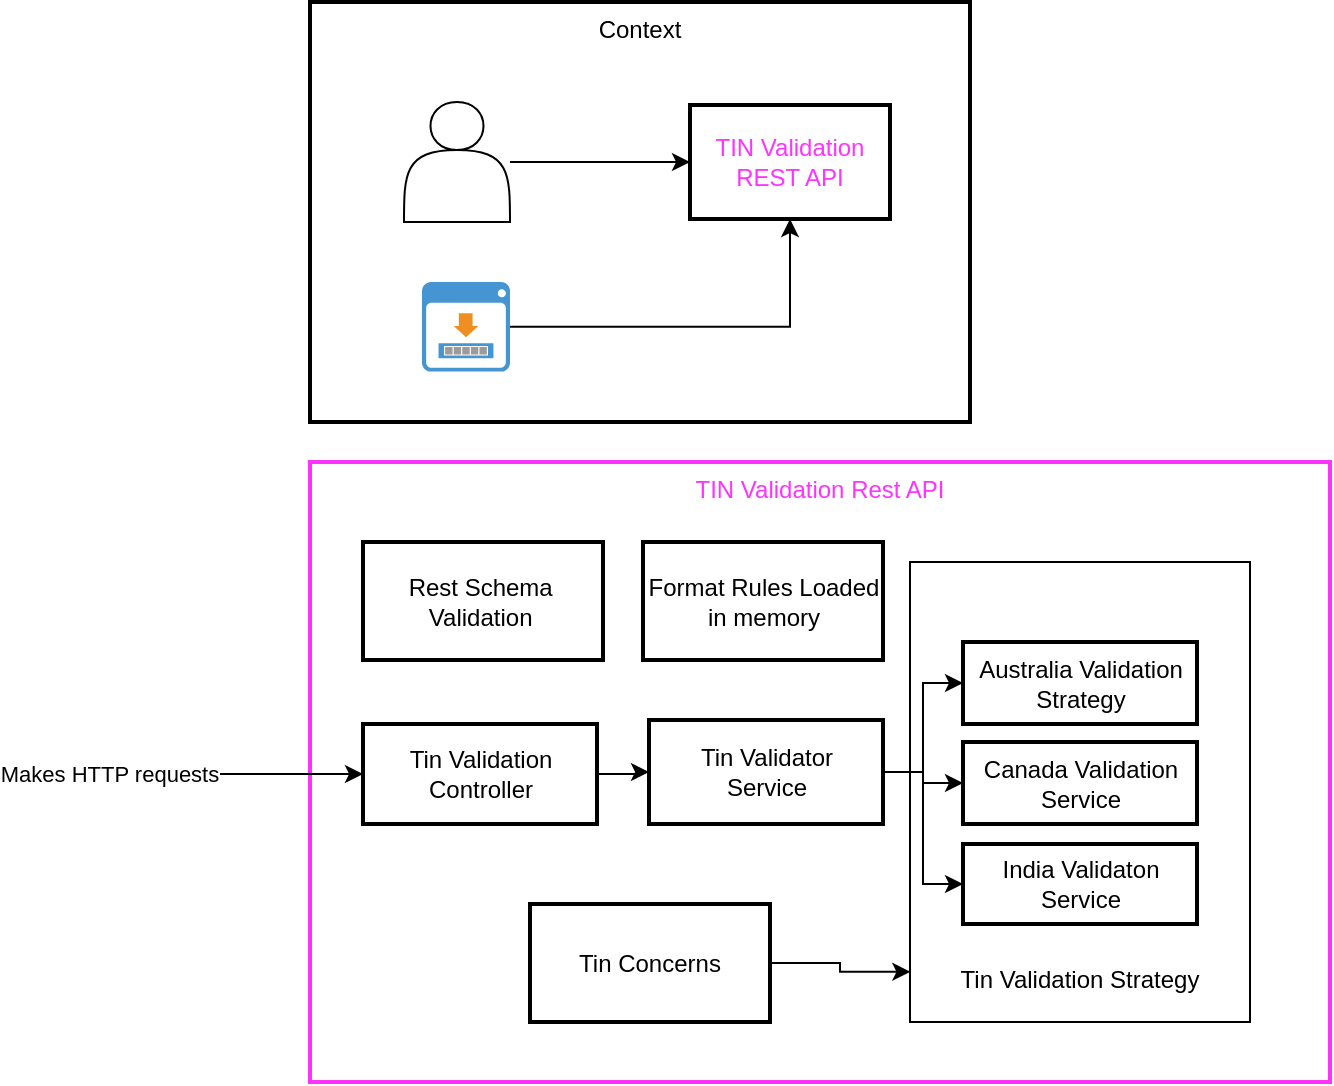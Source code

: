 <mxfile version="24.7.13">
  <diagram name="Página-1" id="BEl7zcB3PbtV3nQeNl1h">
    <mxGraphModel dx="1736" dy="1755" grid="1" gridSize="10" guides="1" tooltips="1" connect="1" arrows="1" fold="1" page="1" pageScale="1" pageWidth="827" pageHeight="1169" math="0" shadow="0">
      <root>
        <mxCell id="0" />
        <mxCell id="1" parent="0" />
        <mxCell id="DL42s70FxB8ySlpokt37-29" value="TIN Validation Rest API" style="whiteSpace=wrap;strokeWidth=2;verticalAlign=top;labelBackgroundColor=none;fontColor=#FF33FF;strokeColor=#FF33FF;" vertex="1" parent="1">
          <mxGeometry x="70" y="90" width="510" height="310" as="geometry" />
        </mxCell>
        <mxCell id="DL42s70FxB8ySlpokt37-25" value="Context" style="whiteSpace=wrap;strokeWidth=2;verticalAlign=top;" vertex="1" parent="1">
          <mxGeometry x="70" y="-140" width="330" height="210" as="geometry" />
        </mxCell>
        <mxCell id="DL42s70FxB8ySlpokt37-26" style="edgeStyle=orthogonalEdgeStyle;rounded=0;orthogonalLoop=1;jettySize=auto;html=1;entryX=0;entryY=0.5;entryDx=0;entryDy=0;" edge="1" parent="1" source="DL42s70FxB8ySlpokt37-23" target="DL42s70FxB8ySlpokt37-24">
          <mxGeometry relative="1" as="geometry" />
        </mxCell>
        <mxCell id="DL42s70FxB8ySlpokt37-23" value="" style="shape=actor;whiteSpace=wrap;html=1;" vertex="1" parent="1">
          <mxGeometry x="117" y="-90" width="53" height="60" as="geometry" />
        </mxCell>
        <mxCell id="DL42s70FxB8ySlpokt37-24" value="TIN Validation&#xa;REST API" style="whiteSpace=wrap;strokeWidth=2;fontColor=#FF33FF;" vertex="1" parent="1">
          <mxGeometry x="260" y="-88.5" width="100" height="57" as="geometry" />
        </mxCell>
        <mxCell id="DL42s70FxB8ySlpokt37-28" style="edgeStyle=orthogonalEdgeStyle;rounded=0;orthogonalLoop=1;jettySize=auto;html=1;entryX=0.5;entryY=1;entryDx=0;entryDy=0;" edge="1" parent="1" source="DL42s70FxB8ySlpokt37-27" target="DL42s70FxB8ySlpokt37-24">
          <mxGeometry relative="1" as="geometry" />
        </mxCell>
        <mxCell id="DL42s70FxB8ySlpokt37-27" value="" style="shadow=0;dashed=0;html=1;strokeColor=none;fillColor=#4495D1;labelPosition=center;verticalLabelPosition=bottom;verticalAlign=top;align=center;outlineConnect=0;shape=mxgraph.veeam.2d.backup_browser;" vertex="1" parent="1">
          <mxGeometry x="126" width="44" height="44.8" as="geometry" />
        </mxCell>
        <mxCell id="DL42s70FxB8ySlpokt37-34" style="edgeStyle=orthogonalEdgeStyle;rounded=0;orthogonalLoop=1;jettySize=auto;html=1;entryX=0;entryY=0.5;entryDx=0;entryDy=0;" edge="1" parent="1" source="DL42s70FxB8ySlpokt37-30" target="DL42s70FxB8ySlpokt37-33">
          <mxGeometry relative="1" as="geometry" />
        </mxCell>
        <mxCell id="DL42s70FxB8ySlpokt37-30" value="Tin Validation&#xa;Controller" style="whiteSpace=wrap;strokeWidth=2;" vertex="1" parent="1">
          <mxGeometry x="96.5" y="221" width="117" height="50" as="geometry" />
        </mxCell>
        <mxCell id="DL42s70FxB8ySlpokt37-32" style="edgeStyle=orthogonalEdgeStyle;rounded=0;orthogonalLoop=1;jettySize=auto;html=1;" edge="1" parent="1" source="DL42s70FxB8ySlpokt37-31" target="DL42s70FxB8ySlpokt37-30">
          <mxGeometry relative="1" as="geometry" />
        </mxCell>
        <mxCell id="DL42s70FxB8ySlpokt37-31" value="&lt;span style=&quot;font-size: 11px; text-wrap: nowrap; background-color: rgb(255, 255, 255);&quot;&gt;Makes HTTP requests&lt;/span&gt;" style="text;html=1;align=center;verticalAlign=middle;whiteSpace=wrap;rounded=0;" vertex="1" parent="1">
          <mxGeometry x="-60" y="231" width="60" height="30" as="geometry" />
        </mxCell>
        <mxCell id="DL42s70FxB8ySlpokt37-42" value="&lt;div&gt;&lt;br&gt;&lt;/div&gt;&lt;div&gt;&lt;br&gt;&lt;/div&gt;&lt;div&gt;&lt;br&gt;&lt;/div&gt;&lt;div&gt;&lt;br&gt;&lt;/div&gt;&lt;div&gt;&lt;br&gt;&lt;/div&gt;&lt;div&gt;&lt;br&gt;&lt;/div&gt;&lt;div&gt;&lt;br&gt;&lt;/div&gt;&lt;div&gt;&lt;br&gt;&lt;/div&gt;&lt;div&gt;&lt;br&gt;&lt;/div&gt;&lt;div&gt;&lt;br&gt;&lt;/div&gt;&lt;div&gt;&lt;br&gt;&lt;/div&gt;&lt;div&gt;&lt;br&gt;&lt;/div&gt;&lt;div&gt;&lt;br&gt;&lt;/div&gt;Tin Validation Strategy" style="rounded=0;whiteSpace=wrap;html=1;" vertex="1" parent="1">
          <mxGeometry x="370" y="140" width="170" height="230" as="geometry" />
        </mxCell>
        <mxCell id="DL42s70FxB8ySlpokt37-38" style="edgeStyle=orthogonalEdgeStyle;rounded=0;orthogonalLoop=1;jettySize=auto;html=1;entryX=0;entryY=0.5;entryDx=0;entryDy=0;" edge="1" parent="1" source="DL42s70FxB8ySlpokt37-33" target="DL42s70FxB8ySlpokt37-35">
          <mxGeometry relative="1" as="geometry" />
        </mxCell>
        <mxCell id="DL42s70FxB8ySlpokt37-39" style="edgeStyle=orthogonalEdgeStyle;rounded=0;orthogonalLoop=1;jettySize=auto;html=1;entryX=0;entryY=0.5;entryDx=0;entryDy=0;" edge="1" parent="1" source="DL42s70FxB8ySlpokt37-33" target="DL42s70FxB8ySlpokt37-36">
          <mxGeometry relative="1" as="geometry" />
        </mxCell>
        <mxCell id="DL42s70FxB8ySlpokt37-40" style="edgeStyle=orthogonalEdgeStyle;rounded=0;orthogonalLoop=1;jettySize=auto;html=1;entryX=0;entryY=0.5;entryDx=0;entryDy=0;" edge="1" parent="1" source="DL42s70FxB8ySlpokt37-33" target="DL42s70FxB8ySlpokt37-37">
          <mxGeometry relative="1" as="geometry" />
        </mxCell>
        <mxCell id="DL42s70FxB8ySlpokt37-33" value="Tin Validator&#xa;Service" style="whiteSpace=wrap;strokeWidth=2;" vertex="1" parent="1">
          <mxGeometry x="239.5" y="219" width="117" height="52" as="geometry" />
        </mxCell>
        <mxCell id="DL42s70FxB8ySlpokt37-35" value="Australia Validation&#xa;Strategy" style="whiteSpace=wrap;strokeWidth=2;" vertex="1" parent="1">
          <mxGeometry x="396.5" y="180" width="117" height="41" as="geometry" />
        </mxCell>
        <mxCell id="DL42s70FxB8ySlpokt37-36" value="Canada Validation&#xa;Service" style="whiteSpace=wrap;strokeWidth=2;" vertex="1" parent="1">
          <mxGeometry x="396.5" y="230" width="117" height="41" as="geometry" />
        </mxCell>
        <mxCell id="DL42s70FxB8ySlpokt37-37" value="India Validaton&#xa;Service" style="whiteSpace=wrap;strokeWidth=2;" vertex="1" parent="1">
          <mxGeometry x="396.5" y="281" width="117" height="40" as="geometry" />
        </mxCell>
        <mxCell id="DL42s70FxB8ySlpokt37-43" value="Tin Concerns" style="whiteSpace=wrap;strokeWidth=2;" vertex="1" parent="1">
          <mxGeometry x="180" y="311" width="120" height="59" as="geometry" />
        </mxCell>
        <mxCell id="DL42s70FxB8ySlpokt37-44" style="edgeStyle=orthogonalEdgeStyle;rounded=0;orthogonalLoop=1;jettySize=auto;html=1;entryX=0.001;entryY=0.891;entryDx=0;entryDy=0;entryPerimeter=0;" edge="1" parent="1" source="DL42s70FxB8ySlpokt37-43" target="DL42s70FxB8ySlpokt37-42">
          <mxGeometry relative="1" as="geometry" />
        </mxCell>
        <mxCell id="DL42s70FxB8ySlpokt37-45" value="Rest Schema &#xa;Validation " style="whiteSpace=wrap;strokeWidth=2;" vertex="1" parent="1">
          <mxGeometry x="96.5" y="130" width="120" height="59" as="geometry" />
        </mxCell>
        <mxCell id="DL42s70FxB8ySlpokt37-46" value="Format Rules Loaded in memory" style="whiteSpace=wrap;strokeWidth=2;" vertex="1" parent="1">
          <mxGeometry x="236.5" y="130" width="120" height="59" as="geometry" />
        </mxCell>
      </root>
    </mxGraphModel>
  </diagram>
</mxfile>
